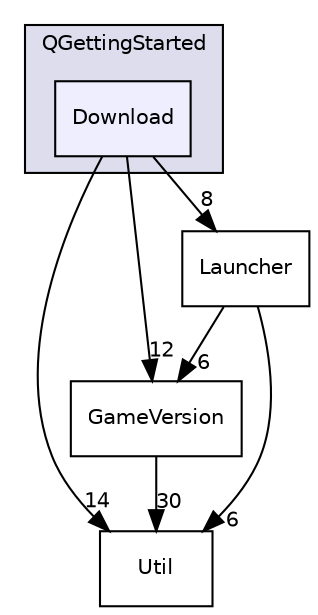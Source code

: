digraph "F:/Projects/Git/QGettingStarted/QGettingStarted/Download" {
  compound=true
  node [ fontsize="10", fontname="Helvetica"];
  edge [ labelfontsize="10", labelfontname="Helvetica"];
  subgraph clusterdir_3952c08c86d2ef0fb0d3de6c9284875b {
    graph [ bgcolor="#ddddee", pencolor="black", label="QGettingStarted" fontname="Helvetica", fontsize="10", URL="dir_3952c08c86d2ef0fb0d3de6c9284875b.html"]
  dir_1f3a28586caa829ed57e3fa0b0b05885 [shape=box, label="Download", style="filled", fillcolor="#eeeeff", pencolor="black", URL="dir_1f3a28586caa829ed57e3fa0b0b05885.html"];
  }
  dir_0850f1569e1404a71d6f767bc94671d0 [shape=box label="Util" URL="dir_0850f1569e1404a71d6f767bc94671d0.html"];
  dir_b842639159e5a25bae7c135b5acfa408 [shape=box label="GameVersion" URL="dir_b842639159e5a25bae7c135b5acfa408.html"];
  dir_d5a80f7bf7b0532b9943a9f6de42befc [shape=box label="Launcher" URL="dir_d5a80f7bf7b0532b9943a9f6de42befc.html"];
  dir_1f3a28586caa829ed57e3fa0b0b05885->dir_0850f1569e1404a71d6f767bc94671d0 [headlabel="14", labeldistance=1.5 headhref="dir_000003_000007.html"];
  dir_1f3a28586caa829ed57e3fa0b0b05885->dir_b842639159e5a25bae7c135b5acfa408 [headlabel="12", labeldistance=1.5 headhref="dir_000003_000004.html"];
  dir_1f3a28586caa829ed57e3fa0b0b05885->dir_d5a80f7bf7b0532b9943a9f6de42befc [headlabel="8", labeldistance=1.5 headhref="dir_000003_000005.html"];
  dir_b842639159e5a25bae7c135b5acfa408->dir_0850f1569e1404a71d6f767bc94671d0 [headlabel="30", labeldistance=1.5 headhref="dir_000004_000007.html"];
  dir_d5a80f7bf7b0532b9943a9f6de42befc->dir_0850f1569e1404a71d6f767bc94671d0 [headlabel="6", labeldistance=1.5 headhref="dir_000005_000007.html"];
  dir_d5a80f7bf7b0532b9943a9f6de42befc->dir_b842639159e5a25bae7c135b5acfa408 [headlabel="6", labeldistance=1.5 headhref="dir_000005_000004.html"];
}

